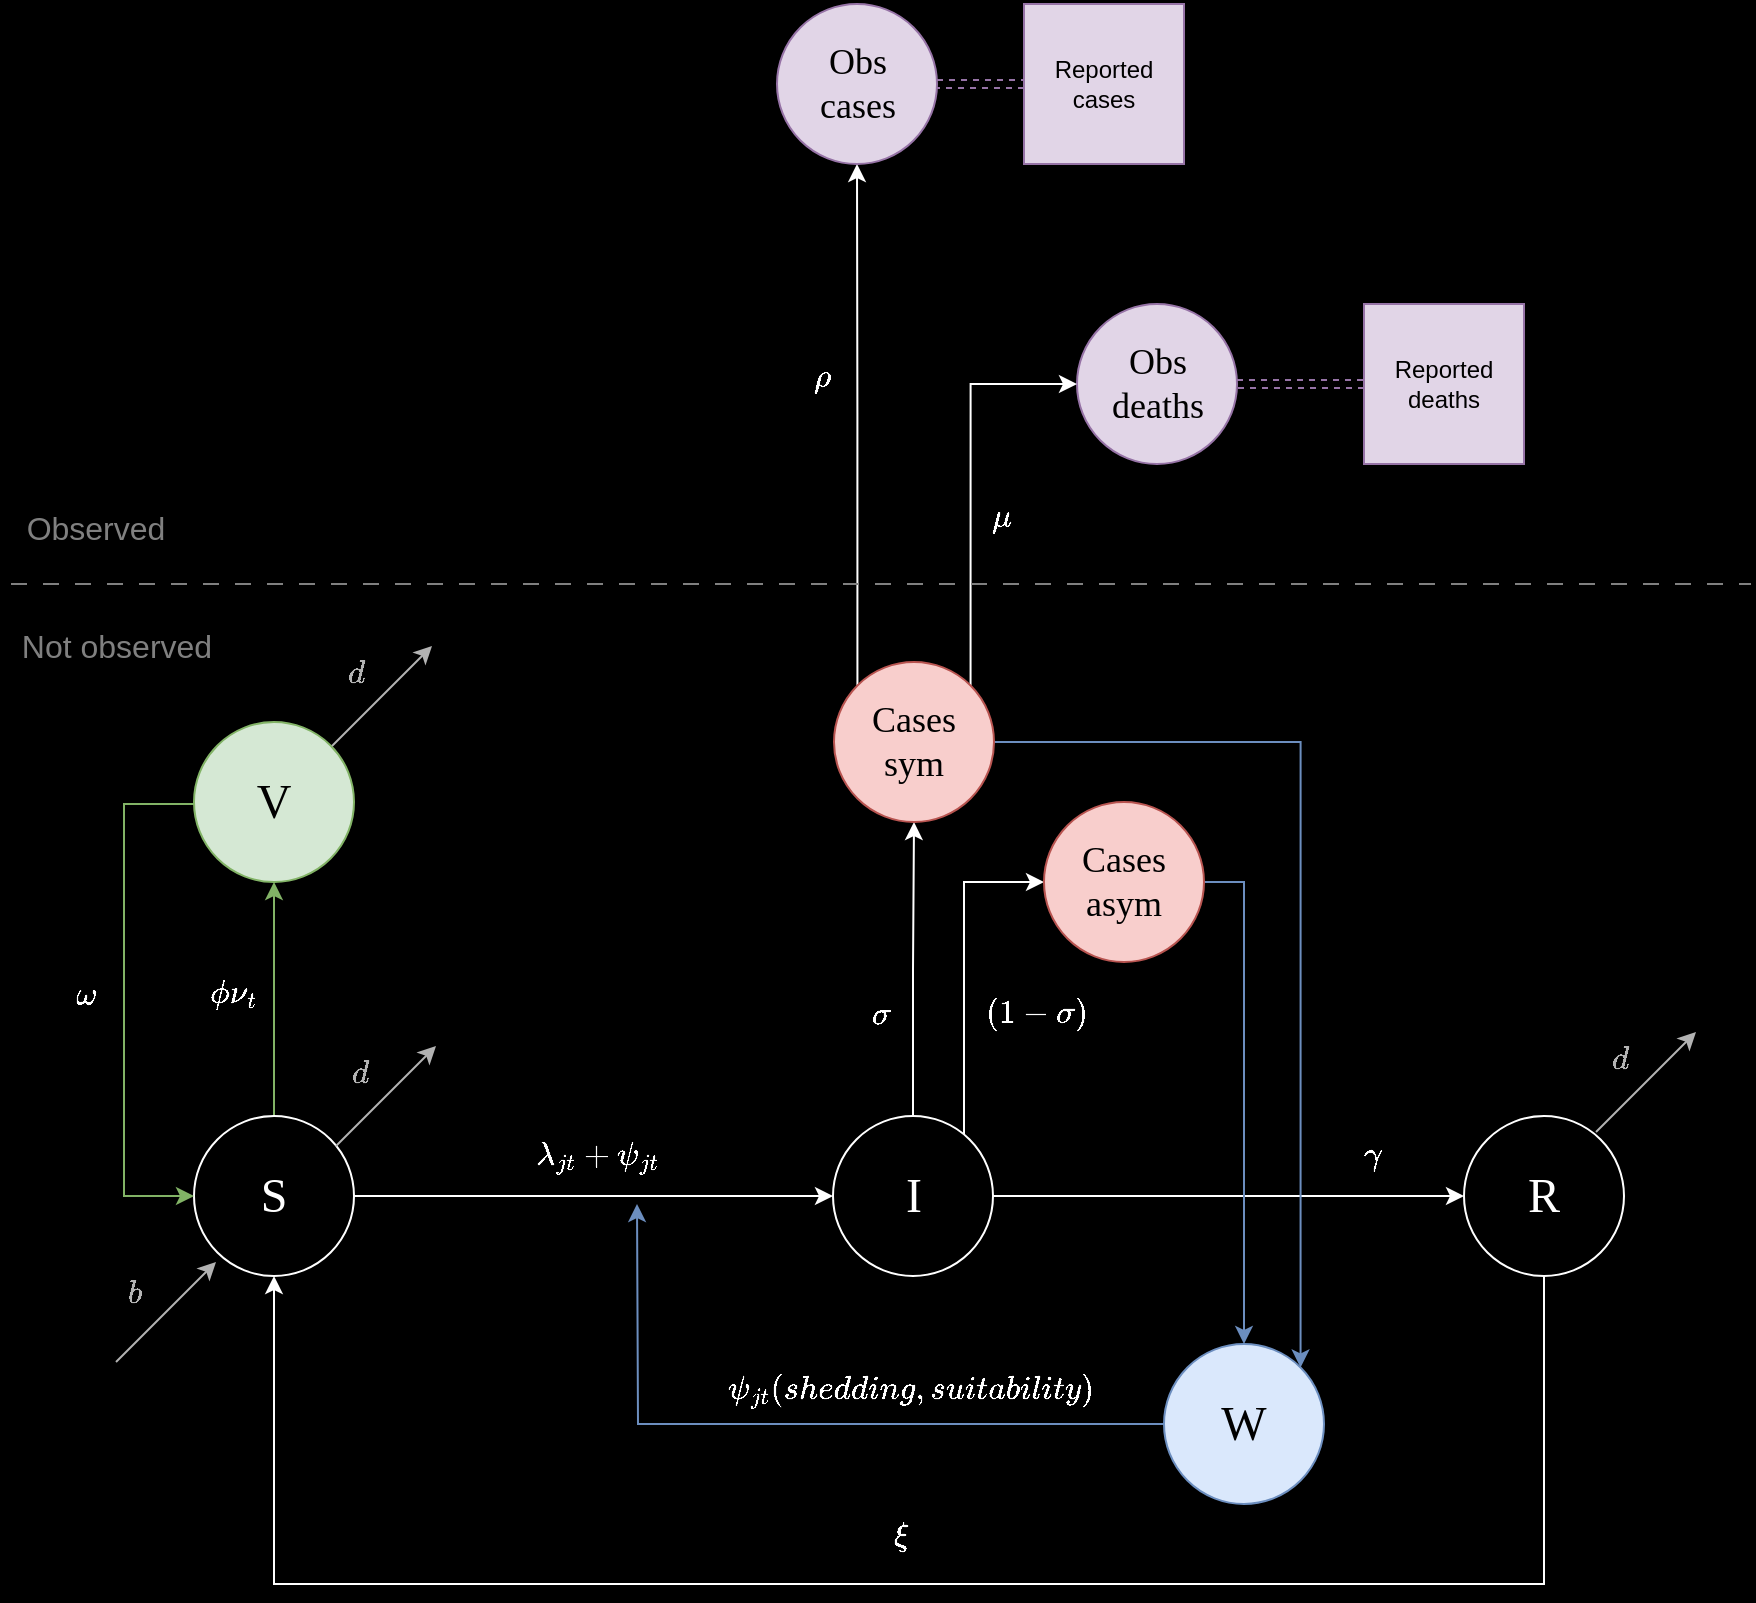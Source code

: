<mxfile version="24.7.6">
  <diagram name="Page-1" id="SHD7UDlB_XUJz2UPsoch">
    <mxGraphModel dx="1242" dy="-6918" grid="1" gridSize="10" guides="1" tooltips="1" connect="1" arrows="1" fold="1" page="1" pageScale="1" pageWidth="850" pageHeight="1100" background="#000000" math="1" shadow="0">
      <root>
        <mxCell id="0" />
        <mxCell id="1" parent="0" />
        <mxCell id="KVR7Yg019UcxZeirtHPp-1" style="edgeStyle=orthogonalEdgeStyle;rounded=0;orthogonalLoop=1;jettySize=auto;html=1;entryX=0.5;entryY=1;entryDx=0;entryDy=0;fillColor=#d5e8d4;strokeColor=#82b366;" edge="1" parent="1" source="KVR7Yg019UcxZeirtHPp-2" target="KVR7Yg019UcxZeirtHPp-6">
          <mxGeometry relative="1" as="geometry" />
        </mxCell>
        <mxCell id="KVR7Yg019UcxZeirtHPp-2" value="S" style="ellipse;whiteSpace=wrap;html=1;aspect=fixed;fontSize=24;fontFamily=Verdana;fillColor=#000000;strokeColor=#FFFFFF;fontColor=#FFFFFF;" vertex="1" parent="1">
          <mxGeometry x="625" y="9326" width="80" height="80" as="geometry" />
        </mxCell>
        <mxCell id="KVR7Yg019UcxZeirtHPp-3" style="edgeStyle=orthogonalEdgeStyle;rounded=0;orthogonalLoop=1;jettySize=auto;html=1;exitX=1;exitY=0.5;exitDx=0;exitDy=0;strokeColor=#FFFFFF;" edge="1" parent="1" source="KVR7Yg019UcxZeirtHPp-2" target="KVR7Yg019UcxZeirtHPp-10">
          <mxGeometry relative="1" as="geometry">
            <mxPoint x="931" y="9366" as="sourcePoint" />
          </mxGeometry>
        </mxCell>
        <mxCell id="KVR7Yg019UcxZeirtHPp-4" value="$$ b $$" style="text;html=1;align=center;verticalAlign=middle;whiteSpace=wrap;rounded=0;rotation=0;fontSize=16;fontFamily=Verdana;fontColor=#B3B3B3;" vertex="1" parent="1">
          <mxGeometry x="586" y="9399" width="20" height="30" as="geometry" />
        </mxCell>
        <mxCell id="KVR7Yg019UcxZeirtHPp-5" style="edgeStyle=orthogonalEdgeStyle;rounded=0;orthogonalLoop=1;jettySize=auto;html=1;entryX=0;entryY=0.5;entryDx=0;entryDy=0;fillColor=#d5e8d4;strokeColor=#82b366;" edge="1" parent="1" source="KVR7Yg019UcxZeirtHPp-6" target="KVR7Yg019UcxZeirtHPp-2">
          <mxGeometry relative="1" as="geometry">
            <Array as="points">
              <mxPoint x="590" y="9170" />
              <mxPoint x="590" y="9366" />
            </Array>
          </mxGeometry>
        </mxCell>
        <mxCell id="KVR7Yg019UcxZeirtHPp-6" value="V" style="ellipse;whiteSpace=wrap;html=1;aspect=fixed;fontSize=24;fontFamily=Verdana;fillColor=#d5e8d4;strokeColor=#82b366;" vertex="1" parent="1">
          <mxGeometry x="625" y="9129" width="80" height="80" as="geometry" />
        </mxCell>
        <mxCell id="KVR7Yg019UcxZeirtHPp-7" style="edgeStyle=orthogonalEdgeStyle;rounded=0;orthogonalLoop=1;jettySize=auto;html=1;entryX=0;entryY=0.5;entryDx=0;entryDy=0;strokeColor=#FFFFFF;" edge="1" parent="1" source="KVR7Yg019UcxZeirtHPp-10" target="KVR7Yg019UcxZeirtHPp-12">
          <mxGeometry relative="1" as="geometry" />
        </mxCell>
        <mxCell id="KVR7Yg019UcxZeirtHPp-8" style="edgeStyle=orthogonalEdgeStyle;rounded=0;orthogonalLoop=1;jettySize=auto;html=1;exitX=0.5;exitY=0;exitDx=0;exitDy=0;entryX=0.5;entryY=1;entryDx=0;entryDy=0;strokeColor=#FFFFFF;" edge="1" parent="1" source="KVR7Yg019UcxZeirtHPp-10" target="KVR7Yg019UcxZeirtHPp-35">
          <mxGeometry relative="1" as="geometry" />
        </mxCell>
        <mxCell id="KVR7Yg019UcxZeirtHPp-9" style="edgeStyle=orthogonalEdgeStyle;rounded=0;orthogonalLoop=1;jettySize=auto;html=1;exitX=1;exitY=0;exitDx=0;exitDy=0;entryX=0;entryY=0.5;entryDx=0;entryDy=0;strokeColor=#FFFFFF;" edge="1" parent="1" source="KVR7Yg019UcxZeirtHPp-10" target="KVR7Yg019UcxZeirtHPp-40">
          <mxGeometry relative="1" as="geometry">
            <Array as="points">
              <mxPoint x="1010" y="9338" />
              <mxPoint x="1010" y="9209" />
            </Array>
          </mxGeometry>
        </mxCell>
        <mxCell id="KVR7Yg019UcxZeirtHPp-10" value="I" style="ellipse;whiteSpace=wrap;html=1;aspect=fixed;fontSize=24;fontFamily=Verdana;fillColor=#000000;strokeColor=#FFFFFF;fontColor=#FFFFFF;" vertex="1" parent="1">
          <mxGeometry x="944.5" y="9326" width="80" height="80" as="geometry" />
        </mxCell>
        <mxCell id="KVR7Yg019UcxZeirtHPp-11" style="edgeStyle=orthogonalEdgeStyle;rounded=0;orthogonalLoop=1;jettySize=auto;html=1;exitX=0.5;exitY=1;exitDx=0;exitDy=0;entryX=0.5;entryY=1;entryDx=0;entryDy=0;strokeColor=#FFFFFF;" edge="1" parent="1" source="KVR7Yg019UcxZeirtHPp-12" target="KVR7Yg019UcxZeirtHPp-2">
          <mxGeometry relative="1" as="geometry">
            <Array as="points">
              <mxPoint x="1300" y="9560" />
              <mxPoint x="665" y="9560" />
            </Array>
          </mxGeometry>
        </mxCell>
        <mxCell id="KVR7Yg019UcxZeirtHPp-12" value="R" style="ellipse;whiteSpace=wrap;html=1;aspect=fixed;fontSize=24;fontFamily=Verdana;fillColor=#000000;strokeColor=#FFFFFF;fontColor=#FFFFFF;" vertex="1" parent="1">
          <mxGeometry x="1260" y="9326" width="80" height="80" as="geometry" />
        </mxCell>
        <mxCell id="KVR7Yg019UcxZeirtHPp-13" style="edgeStyle=orthogonalEdgeStyle;rounded=0;orthogonalLoop=1;jettySize=auto;html=1;fillColor=#dae8fc;strokeColor=#6c8ebf;exitX=0;exitY=0.5;exitDx=0;exitDy=0;" edge="1" parent="1" source="KVR7Yg019UcxZeirtHPp-14">
          <mxGeometry relative="1" as="geometry">
            <mxPoint x="846.5" y="9370" as="targetPoint" />
            <mxPoint x="1109.5" y="9465" as="sourcePoint" />
          </mxGeometry>
        </mxCell>
        <mxCell id="KVR7Yg019UcxZeirtHPp-14" value="W" style="ellipse;whiteSpace=wrap;html=1;aspect=fixed;fontSize=24;fontFamily=Verdana;fillColor=#dae8fc;strokeColor=#6c8ebf;" vertex="1" parent="1">
          <mxGeometry x="1110" y="9440" width="80" height="80" as="geometry" />
        </mxCell>
        <mxCell id="KVR7Yg019UcxZeirtHPp-15" style="edgeStyle=orthogonalEdgeStyle;rounded=0;orthogonalLoop=1;jettySize=auto;html=1;exitX=1;exitY=0.5;exitDx=0;exitDy=0;entryX=0;entryY=0.5;entryDx=0;entryDy=0;shape=link;dashed=1;fillColor=#e1d5e7;strokeColor=#9673a6;" edge="1" parent="1" source="KVR7Yg019UcxZeirtHPp-16" target="KVR7Yg019UcxZeirtHPp-37">
          <mxGeometry relative="1" as="geometry" />
        </mxCell>
        <mxCell id="KVR7Yg019UcxZeirtHPp-16" value="Obs&lt;div style=&quot;font-size: 18px;&quot;&gt;deaths&lt;/div&gt;" style="ellipse;whiteSpace=wrap;html=1;aspect=fixed;fontSize=18;fontFamily=Verdana;fillColor=#e1d5e7;strokeColor=#9673a6;" vertex="1" parent="1">
          <mxGeometry x="1066.5" y="8920" width="80" height="80" as="geometry" />
        </mxCell>
        <mxCell id="KVR7Yg019UcxZeirtHPp-17" value="$$ \mu $$" style="text;html=1;align=center;verticalAlign=middle;whiteSpace=wrap;rounded=0;rotation=0;fontSize=16;fontFamily=Verdana;fontColor=#FFFFFF;" vertex="1" parent="1">
          <mxGeometry x="1018.5" y="9010" width="20" height="30" as="geometry" />
        </mxCell>
        <mxCell id="KVR7Yg019UcxZeirtHPp-18" value="$$ \phi\nu_t $$" style="text;html=1;align=center;verticalAlign=middle;whiteSpace=wrap;rounded=0;rotation=0;fontSize=16;fontFamily=Verdana;fontColor=#FFFFFF;" vertex="1" parent="1">
          <mxGeometry x="625" y="9249" width="39" height="30" as="geometry" />
        </mxCell>
        <mxCell id="KVR7Yg019UcxZeirtHPp-19" value="$$\lambda_{jt} + \psi_{jt} $$" style="text;html=1;align=center;verticalAlign=middle;whiteSpace=wrap;rounded=0;rotation=0;fontSize=16;fontFamily=Verdana;fontColor=#FFFFFF;" vertex="1" parent="1">
          <mxGeometry x="779.5" y="9330" width="94" height="30" as="geometry" />
        </mxCell>
        <mxCell id="KVR7Yg019UcxZeirtHPp-20" value="$$ \psi_{jt}(shedding, suitability) $$" style="text;html=1;align=center;verticalAlign=middle;whiteSpace=wrap;rounded=0;rotation=0;fontSize=16;fontFamily=Verdana;fontColor=#FFFFFF;" vertex="1" parent="1">
          <mxGeometry x="916.5" y="9447" width="133" height="30" as="geometry" />
        </mxCell>
        <mxCell id="KVR7Yg019UcxZeirtHPp-21" value="$$ \gamma $$" style="text;html=1;align=center;verticalAlign=middle;whiteSpace=wrap;rounded=0;rotation=0;fontSize=16;fontFamily=Verdana;fontColor=#FFFFFF;" vertex="1" parent="1">
          <mxGeometry x="1180" y="9329" width="70" height="30" as="geometry" />
        </mxCell>
        <mxCell id="KVR7Yg019UcxZeirtHPp-22" value="$$ \omega $$" style="text;html=1;align=center;verticalAlign=middle;whiteSpace=wrap;rounded=0;rotation=0;fontSize=16;fontFamily=Verdana;fontColor=#FFFFFF;" vertex="1" parent="1">
          <mxGeometry x="552" y="9249" width="39" height="30" as="geometry" />
        </mxCell>
        <mxCell id="KVR7Yg019UcxZeirtHPp-23" value="$$ \xi $$" style="text;html=1;align=center;verticalAlign=middle;whiteSpace=wrap;rounded=0;rotation=0;fontSize=16;fontFamily=Verdana;fontColor=#FFFFFF;" vertex="1" parent="1">
          <mxGeometry x="959" y="9520" width="39" height="30" as="geometry" />
        </mxCell>
        <mxCell id="KVR7Yg019UcxZeirtHPp-24" value="$$ d $$" style="text;html=1;align=center;verticalAlign=middle;whiteSpace=wrap;rounded=0;rotation=0;fontSize=16;fontFamily=Verdana;fillColor=none;fontColor=#B3B3B3;strokeColor=none;" vertex="1" parent="1">
          <mxGeometry x="696" y="9089" width="20" height="30" as="geometry" />
        </mxCell>
        <mxCell id="KVR7Yg019UcxZeirtHPp-25" value="" style="endArrow=classic;html=1;rounded=0;fillColor=#f5f5f5;strokeColor=#B3B3B3;" edge="1" parent="1">
          <mxGeometry width="50" height="50" relative="1" as="geometry">
            <mxPoint x="694" y="9141" as="sourcePoint" />
            <mxPoint x="744" y="9091" as="targetPoint" />
          </mxGeometry>
        </mxCell>
        <mxCell id="KVR7Yg019UcxZeirtHPp-26" value="$$ d $$" style="text;html=1;align=center;verticalAlign=middle;whiteSpace=wrap;rounded=0;rotation=0;fontSize=16;fontFamily=Verdana;fillColor=none;fontColor=#B3B3B3;strokeColor=none;" vertex="1" parent="1">
          <mxGeometry x="698" y="9289" width="20" height="30" as="geometry" />
        </mxCell>
        <mxCell id="KVR7Yg019UcxZeirtHPp-27" value="" style="endArrow=classic;html=1;rounded=0;fillColor=#f5f5f5;strokeColor=#B3B3B3;" edge="1" parent="1">
          <mxGeometry width="50" height="50" relative="1" as="geometry">
            <mxPoint x="696" y="9341" as="sourcePoint" />
            <mxPoint x="746" y="9291" as="targetPoint" />
          </mxGeometry>
        </mxCell>
        <mxCell id="KVR7Yg019UcxZeirtHPp-28" value="$$ d $$" style="text;html=1;align=center;verticalAlign=middle;whiteSpace=wrap;rounded=0;rotation=0;fontSize=16;fontFamily=Verdana;fillColor=none;fontColor=#B3B3B3;strokeColor=none;" vertex="1" parent="1">
          <mxGeometry x="1328" y="9282" width="20" height="30" as="geometry" />
        </mxCell>
        <mxCell id="KVR7Yg019UcxZeirtHPp-29" value="" style="endArrow=classic;html=1;rounded=0;fillColor=#f5f5f5;strokeColor=#B3B3B3;fontColor=#B3B3B3;" edge="1" parent="1">
          <mxGeometry width="50" height="50" relative="1" as="geometry">
            <mxPoint x="1326" y="9334" as="sourcePoint" />
            <mxPoint x="1376" y="9284" as="targetPoint" />
          </mxGeometry>
        </mxCell>
        <mxCell id="KVR7Yg019UcxZeirtHPp-30" value="" style="endArrow=classic;html=1;rounded=0;fillColor=#f5f5f5;strokeColor=#B3B3B3;" edge="1" parent="1">
          <mxGeometry width="50" height="50" relative="1" as="geometry">
            <mxPoint x="586" y="9449" as="sourcePoint" />
            <mxPoint x="636" y="9399" as="targetPoint" />
          </mxGeometry>
        </mxCell>
        <mxCell id="KVR7Yg019UcxZeirtHPp-31" style="edgeStyle=orthogonalEdgeStyle;rounded=0;orthogonalLoop=1;jettySize=auto;html=1;shape=link;dashed=1;strokeColor=none;" edge="1" parent="1">
          <mxGeometry relative="1" as="geometry">
            <mxPoint x="958.5" y="8770" as="targetPoint" />
            <mxPoint x="958.5" y="8870" as="sourcePoint" />
            <Array as="points">
              <mxPoint x="959" y="8820" />
              <mxPoint x="950" y="8820" />
              <mxPoint x="950" y="8770" />
            </Array>
          </mxGeometry>
        </mxCell>
        <mxCell id="KVR7Yg019UcxZeirtHPp-32" style="edgeStyle=orthogonalEdgeStyle;rounded=0;orthogonalLoop=1;jettySize=auto;html=1;exitX=1;exitY=0.5;exitDx=0;exitDy=0;entryX=1;entryY=0;entryDx=0;entryDy=0;fillColor=#dae8fc;strokeColor=#6c8ebf;" edge="1" parent="1" source="KVR7Yg019UcxZeirtHPp-35" target="KVR7Yg019UcxZeirtHPp-14">
          <mxGeometry relative="1" as="geometry">
            <Array as="points">
              <mxPoint x="1178" y="9139" />
            </Array>
          </mxGeometry>
        </mxCell>
        <mxCell id="KVR7Yg019UcxZeirtHPp-33" style="edgeStyle=orthogonalEdgeStyle;rounded=0;orthogonalLoop=1;jettySize=auto;html=1;exitX=0;exitY=0;exitDx=0;exitDy=0;entryX=0.5;entryY=1;entryDx=0;entryDy=0;strokeColor=#FFFFFF;" edge="1" parent="1" source="KVR7Yg019UcxZeirtHPp-35" target="KVR7Yg019UcxZeirtHPp-43">
          <mxGeometry relative="1" as="geometry" />
        </mxCell>
        <mxCell id="KVR7Yg019UcxZeirtHPp-34" style="edgeStyle=orthogonalEdgeStyle;rounded=0;orthogonalLoop=1;jettySize=auto;html=1;exitX=1;exitY=0;exitDx=0;exitDy=0;entryX=0;entryY=0.5;entryDx=0;entryDy=0;strokeColor=#FFFFFF;" edge="1" parent="1" source="KVR7Yg019UcxZeirtHPp-35" target="KVR7Yg019UcxZeirtHPp-16">
          <mxGeometry relative="1" as="geometry">
            <Array as="points">
              <mxPoint x="1014" y="8960" />
            </Array>
          </mxGeometry>
        </mxCell>
        <mxCell id="KVR7Yg019UcxZeirtHPp-35" value="&lt;div style=&quot;font-size: 18px;&quot;&gt;Cases&lt;/div&gt;&lt;div style=&quot;font-size: 18px;&quot;&gt;sym&lt;/div&gt;" style="ellipse;whiteSpace=wrap;html=1;aspect=fixed;fontSize=18;fontFamily=Verdana;fillColor=#f8cecc;strokeColor=#b85450;" vertex="1" parent="1">
          <mxGeometry x="945" y="9099" width="80" height="80" as="geometry" />
        </mxCell>
        <mxCell id="KVR7Yg019UcxZeirtHPp-36" value="Reported cases" style="whiteSpace=wrap;html=1;aspect=fixed;fillColor=#e1d5e7;strokeColor=#9673a6;" vertex="1" parent="1">
          <mxGeometry x="1040" y="8770" width="80" height="80" as="geometry" />
        </mxCell>
        <mxCell id="KVR7Yg019UcxZeirtHPp-37" value="Reported deaths" style="whiteSpace=wrap;html=1;aspect=fixed;fillColor=#e1d5e7;strokeColor=#9673a6;" vertex="1" parent="1">
          <mxGeometry x="1210" y="8920" width="80" height="80" as="geometry" />
        </mxCell>
        <mxCell id="KVR7Yg019UcxZeirtHPp-38" value="$$ \sigma $$" style="text;html=1;align=center;verticalAlign=middle;whiteSpace=wrap;rounded=0;rotation=0;fontSize=16;fontFamily=Verdana;fontColor=#FFFFFF;" vertex="1" parent="1">
          <mxGeometry x="958.5" y="9259" width="20" height="30" as="geometry" />
        </mxCell>
        <mxCell id="KVR7Yg019UcxZeirtHPp-39" style="edgeStyle=orthogonalEdgeStyle;rounded=0;orthogonalLoop=1;jettySize=auto;html=1;exitX=1;exitY=0.5;exitDx=0;exitDy=0;entryX=0.5;entryY=0;entryDx=0;entryDy=0;fillColor=#dae8fc;strokeColor=#6c8ebf;" edge="1" parent="1" source="KVR7Yg019UcxZeirtHPp-40" target="KVR7Yg019UcxZeirtHPp-14">
          <mxGeometry relative="1" as="geometry" />
        </mxCell>
        <mxCell id="KVR7Yg019UcxZeirtHPp-40" value="&lt;div style=&quot;font-size: 18px;&quot;&gt;Cases&lt;/div&gt;&lt;div style=&quot;font-size: 18px;&quot;&gt;asym&lt;/div&gt;" style="ellipse;whiteSpace=wrap;html=1;aspect=fixed;fontSize=18;fontFamily=Verdana;fillColor=#f8cecc;strokeColor=#b85450;" vertex="1" parent="1">
          <mxGeometry x="1050" y="9169" width="80" height="80" as="geometry" />
        </mxCell>
        <mxCell id="KVR7Yg019UcxZeirtHPp-41" value="$$ (1-\sigma) $$" style="text;html=1;align=center;verticalAlign=middle;whiteSpace=wrap;rounded=0;rotation=0;fontSize=16;fontFamily=Verdana;fontColor=#FFFFFF;" vertex="1" parent="1">
          <mxGeometry x="1037" y="9259" width="20" height="30" as="geometry" />
        </mxCell>
        <mxCell id="KVR7Yg019UcxZeirtHPp-42" style="edgeStyle=orthogonalEdgeStyle;rounded=0;orthogonalLoop=1;jettySize=auto;html=1;exitX=1;exitY=0.5;exitDx=0;exitDy=0;entryX=0;entryY=0.5;entryDx=0;entryDy=0;shape=link;dashed=1;fillColor=#e1d5e7;strokeColor=#9673a6;" edge="1" parent="1" source="KVR7Yg019UcxZeirtHPp-43" target="KVR7Yg019UcxZeirtHPp-36">
          <mxGeometry relative="1" as="geometry" />
        </mxCell>
        <mxCell id="KVR7Yg019UcxZeirtHPp-43" value="Obs&lt;div style=&quot;font-size: 18px;&quot;&gt;cases&lt;/div&gt;" style="ellipse;whiteSpace=wrap;html=1;aspect=fixed;fontSize=18;fontFamily=Verdana;fillColor=#e1d5e7;strokeColor=#9673a6;" vertex="1" parent="1">
          <mxGeometry x="916.5" y="8770" width="80" height="80" as="geometry" />
        </mxCell>
        <mxCell id="KVR7Yg019UcxZeirtHPp-44" value="$$ \rho $$" style="text;html=1;align=center;verticalAlign=middle;whiteSpace=wrap;rounded=0;rotation=0;fontSize=16;fontFamily=Verdana;fontColor=#FFFFFF;" vertex="1" parent="1">
          <mxGeometry x="928.5" y="8940" width="20" height="30" as="geometry" />
        </mxCell>
        <mxCell id="KVR7Yg019UcxZeirtHPp-45" style="edgeStyle=orthogonalEdgeStyle;rounded=0;orthogonalLoop=1;jettySize=auto;html=1;shape=link;dashed=1;strokeColor=none;" edge="1" parent="1">
          <mxGeometry relative="1" as="geometry">
            <mxPoint x="986.25" y="9029" as="targetPoint" />
            <mxPoint x="986.25" y="9129" as="sourcePoint" />
          </mxGeometry>
        </mxCell>
        <mxCell id="KVR7Yg019UcxZeirtHPp-46" value="" style="endArrow=none;dashed=1;html=1;rounded=0;strokeColor=#808080;dashPattern=8 8;" edge="1" parent="1">
          <mxGeometry width="50" height="50" relative="1" as="geometry">
            <mxPoint x="533.5" y="9060" as="sourcePoint" />
            <mxPoint x="1403.5" y="9060" as="targetPoint" />
          </mxGeometry>
        </mxCell>
        <UserObject label="Observed" placeholders="1" name="Variable" id="KVR7Yg019UcxZeirtHPp-47">
          <mxCell style="text;html=1;strokeColor=none;fillColor=none;align=center;verticalAlign=middle;whiteSpace=wrap;overflow=hidden;fontSize=16;fontColor=#808080;" vertex="1" parent="1">
            <mxGeometry x="535.5" y="9020" width="80" height="20" as="geometry" />
          </mxCell>
        </UserObject>
        <UserObject label="Not observed" placeholders="1" name="Variable" id="KVR7Yg019UcxZeirtHPp-48">
          <mxCell style="text;html=1;strokeColor=none;fillColor=none;align=center;verticalAlign=middle;whiteSpace=wrap;overflow=hidden;fontSize=16;fontColor=#808080;" vertex="1" parent="1">
            <mxGeometry x="528.5" y="9079" width="115" height="20" as="geometry" />
          </mxCell>
        </UserObject>
      </root>
    </mxGraphModel>
  </diagram>
</mxfile>
